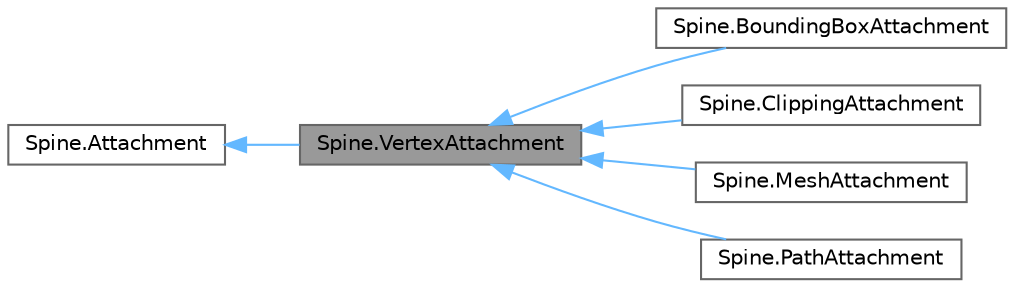 digraph "Spine.VertexAttachment"
{
 // LATEX_PDF_SIZE
  bgcolor="transparent";
  edge [fontname=Helvetica,fontsize=10,labelfontname=Helvetica,labelfontsize=10];
  node [fontname=Helvetica,fontsize=10,shape=box,height=0.2,width=0.4];
  rankdir="LR";
  Node1 [id="Node000001",label="Spine.VertexAttachment",height=0.2,width=0.4,color="gray40", fillcolor="grey60", style="filled", fontcolor="black",tooltip=">An attachment with vertices that are transformed by one or more bones and can be deformed by a slot'..."];
  Node2 -> Node1 [id="edge6_Node000001_Node000002",dir="back",color="steelblue1",style="solid",tooltip=" "];
  Node2 [id="Node000002",label="Spine.Attachment",height=0.2,width=0.4,color="gray40", fillcolor="white", style="filled",URL="$class_spine_1_1_attachment.html",tooltip="The base class for all attachments."];
  Node1 -> Node3 [id="edge7_Node000001_Node000003",dir="back",color="steelblue1",style="solid",tooltip=" "];
  Node3 [id="Node000003",label="Spine.BoundingBoxAttachment",height=0.2,width=0.4,color="gray40", fillcolor="white", style="filled",URL="$class_spine_1_1_bounding_box_attachment.html",tooltip="Attachment that has a polygon for bounds checking."];
  Node1 -> Node4 [id="edge8_Node000001_Node000004",dir="back",color="steelblue1",style="solid",tooltip=" "];
  Node4 [id="Node000004",label="Spine.ClippingAttachment",height=0.2,width=0.4,color="gray40", fillcolor="white", style="filled",URL="$class_spine_1_1_clipping_attachment.html",tooltip=" "];
  Node1 -> Node5 [id="edge9_Node000001_Node000005",dir="back",color="steelblue1",style="solid",tooltip=" "];
  Node5 [id="Node000005",label="Spine.MeshAttachment",height=0.2,width=0.4,color="gray40", fillcolor="white", style="filled",URL="$class_spine_1_1_mesh_attachment.html",tooltip="Attachment that displays a texture region using a mesh."];
  Node1 -> Node6 [id="edge10_Node000001_Node000006",dir="back",color="steelblue1",style="solid",tooltip=" "];
  Node6 [id="Node000006",label="Spine.PathAttachment",height=0.2,width=0.4,color="gray40", fillcolor="white", style="filled",URL="$class_spine_1_1_path_attachment.html",tooltip=" "];
}
